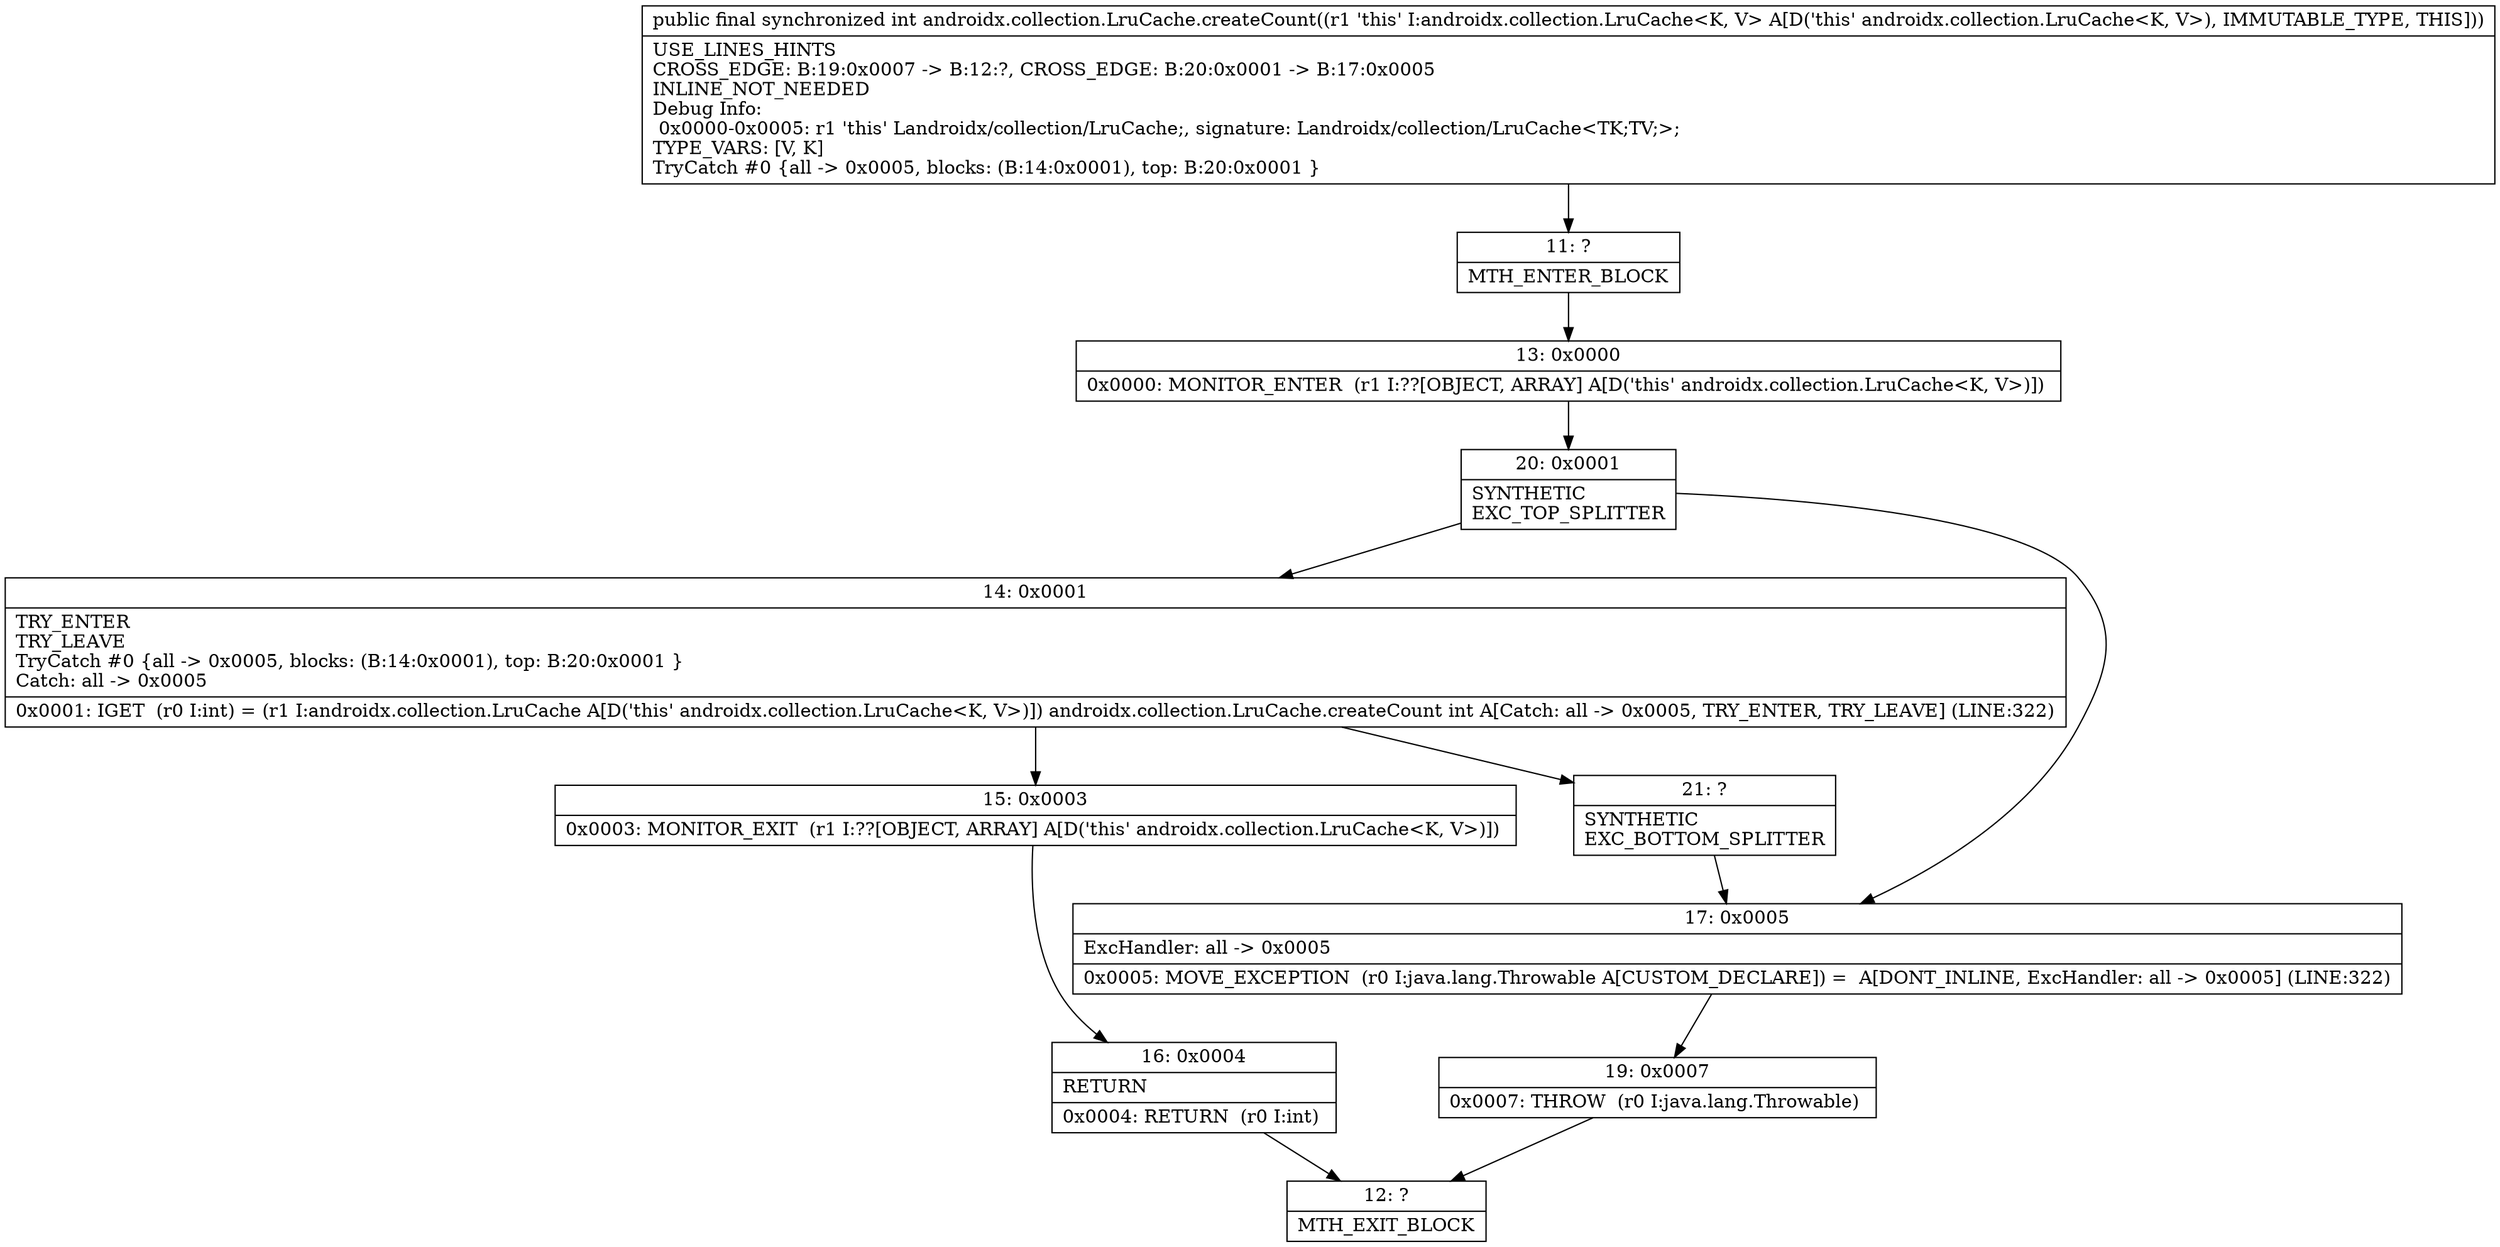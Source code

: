 digraph "CFG forandroidx.collection.LruCache.createCount()I" {
Node_11 [shape=record,label="{11\:\ ?|MTH_ENTER_BLOCK\l}"];
Node_13 [shape=record,label="{13\:\ 0x0000|0x0000: MONITOR_ENTER  (r1 I:??[OBJECT, ARRAY] A[D('this' androidx.collection.LruCache\<K, V\>)]) \l}"];
Node_20 [shape=record,label="{20\:\ 0x0001|SYNTHETIC\lEXC_TOP_SPLITTER\l}"];
Node_14 [shape=record,label="{14\:\ 0x0001|TRY_ENTER\lTRY_LEAVE\lTryCatch #0 \{all \-\> 0x0005, blocks: (B:14:0x0001), top: B:20:0x0001 \}\lCatch: all \-\> 0x0005\l|0x0001: IGET  (r0 I:int) = (r1 I:androidx.collection.LruCache A[D('this' androidx.collection.LruCache\<K, V\>)]) androidx.collection.LruCache.createCount int A[Catch: all \-\> 0x0005, TRY_ENTER, TRY_LEAVE] (LINE:322)\l}"];
Node_15 [shape=record,label="{15\:\ 0x0003|0x0003: MONITOR_EXIT  (r1 I:??[OBJECT, ARRAY] A[D('this' androidx.collection.LruCache\<K, V\>)]) \l}"];
Node_16 [shape=record,label="{16\:\ 0x0004|RETURN\l|0x0004: RETURN  (r0 I:int) \l}"];
Node_12 [shape=record,label="{12\:\ ?|MTH_EXIT_BLOCK\l}"];
Node_21 [shape=record,label="{21\:\ ?|SYNTHETIC\lEXC_BOTTOM_SPLITTER\l}"];
Node_17 [shape=record,label="{17\:\ 0x0005|ExcHandler: all \-\> 0x0005\l|0x0005: MOVE_EXCEPTION  (r0 I:java.lang.Throwable A[CUSTOM_DECLARE]) =  A[DONT_INLINE, ExcHandler: all \-\> 0x0005] (LINE:322)\l}"];
Node_19 [shape=record,label="{19\:\ 0x0007|0x0007: THROW  (r0 I:java.lang.Throwable) \l}"];
MethodNode[shape=record,label="{public final synchronized int androidx.collection.LruCache.createCount((r1 'this' I:androidx.collection.LruCache\<K, V\> A[D('this' androidx.collection.LruCache\<K, V\>), IMMUTABLE_TYPE, THIS]))  | USE_LINES_HINTS\lCROSS_EDGE: B:19:0x0007 \-\> B:12:?, CROSS_EDGE: B:20:0x0001 \-\> B:17:0x0005\lINLINE_NOT_NEEDED\lDebug Info:\l  0x0000\-0x0005: r1 'this' Landroidx\/collection\/LruCache;, signature: Landroidx\/collection\/LruCache\<TK;TV;\>;\lTYPE_VARS: [V, K]\lTryCatch #0 \{all \-\> 0x0005, blocks: (B:14:0x0001), top: B:20:0x0001 \}\l}"];
MethodNode -> Node_11;Node_11 -> Node_13;
Node_13 -> Node_20;
Node_20 -> Node_14;
Node_20 -> Node_17;
Node_14 -> Node_15;
Node_14 -> Node_21;
Node_15 -> Node_16;
Node_16 -> Node_12;
Node_21 -> Node_17;
Node_17 -> Node_19;
Node_19 -> Node_12;
}

